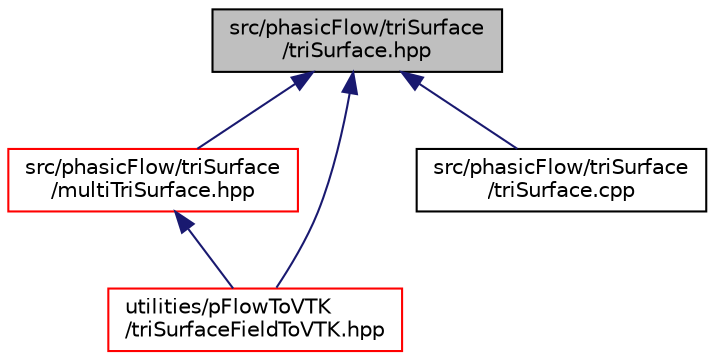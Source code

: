 digraph "src/phasicFlow/triSurface/triSurface.hpp"
{
 // LATEX_PDF_SIZE
  edge [fontname="Helvetica",fontsize="10",labelfontname="Helvetica",labelfontsize="10"];
  node [fontname="Helvetica",fontsize="10",shape=record];
  Node1 [label="src/phasicFlow/triSurface\l/triSurface.hpp",height=0.2,width=0.4,color="black", fillcolor="grey75", style="filled", fontcolor="black",tooltip=" "];
  Node1 -> Node2 [dir="back",color="midnightblue",fontsize="10",style="solid",fontname="Helvetica"];
  Node2 [label="src/phasicFlow/triSurface\l/multiTriSurface.hpp",height=0.2,width=0.4,color="red", fillcolor="white", style="filled",URL="$multiTriSurface_8hpp.html",tooltip=" "];
  Node2 -> Node26 [dir="back",color="midnightblue",fontsize="10",style="solid",fontname="Helvetica"];
  Node26 [label="utilities/pFlowToVTK\l/triSurfaceFieldToVTK.hpp",height=0.2,width=0.4,color="red", fillcolor="white", style="filled",URL="$triSurfaceFieldToVTK_8hpp.html",tooltip=" "];
  Node1 -> Node30 [dir="back",color="midnightblue",fontsize="10",style="solid",fontname="Helvetica"];
  Node30 [label="src/phasicFlow/triSurface\l/triSurface.cpp",height=0.2,width=0.4,color="black", fillcolor="white", style="filled",URL="$triSurface_8cpp.html",tooltip=" "];
  Node1 -> Node26 [dir="back",color="midnightblue",fontsize="10",style="solid",fontname="Helvetica"];
}
